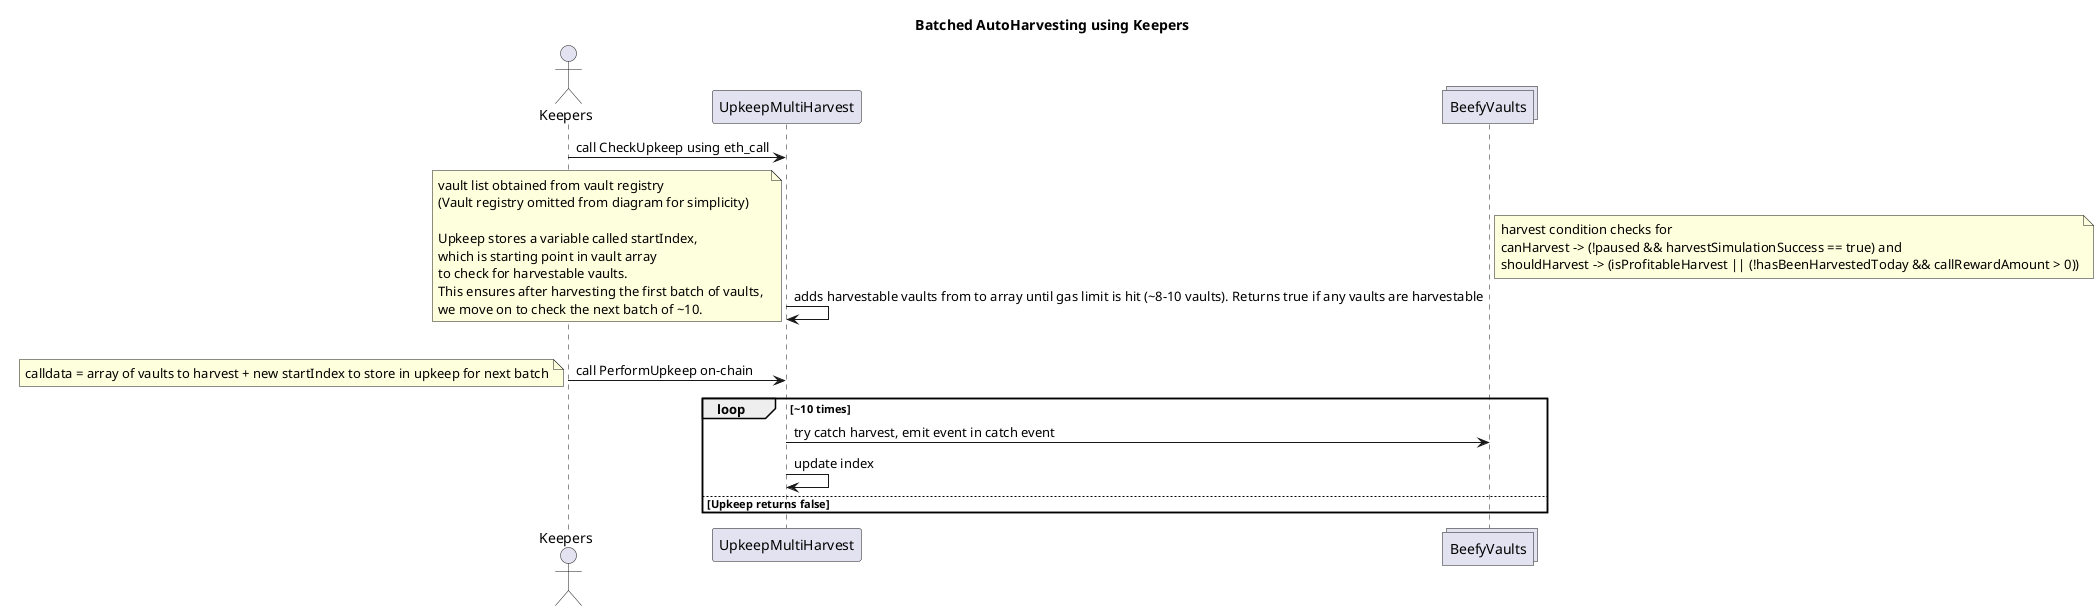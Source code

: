 @startuml Batched AutoHarvesting using Keepers
title Batched AutoHarvesting using Keepers

actor Keepers
participant UpkeepMultiHarvest as Upkeep
collections BeefyVaults

Keepers->Upkeep: call CheckUpkeep using eth_call
Upkeep->Upkeep: adds harvestable vaults from to array until gas limit is hit (~8-10 vaults). Returns true if any vaults are harvestable
note left
vault list obtained from vault registry
(Vault registry omitted from diagram for simplicity)

Upkeep stores a variable called startIndex, 
which is starting point in vault array
to check for harvestable vaults. 
This ensures after harvesting the first batch of vaults, 
we move on to check the next batch of ~10.
end note
note right
harvest condition checks for 
canHarvest -> (!paused && harvestSimulationSuccess == true) and 
shouldHarvest -> (isProfitableHarvest || (!hasBeenHarvestedToday && callRewardAmount > 0))
end note
alt Upkeep returns true
    Keepers->Upkeep: call PerformUpkeep on-chain
    note left: calldata = array of vaults to harvest + new startIndex to store in upkeep for next batch
    loop ~10 times
        Upkeep->BeefyVaults: try catch harvest, emit event in catch event
    Upkeep->Upkeep: update index
else Upkeep returns false
    note left: do nothing
end
@enduml